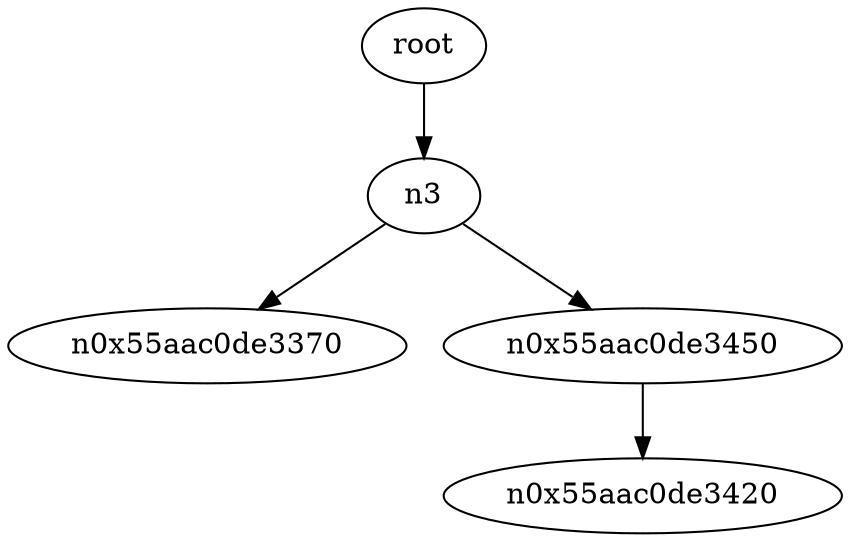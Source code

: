 digraph G {
n2 [label="root"];
n2 -> n3;
n3 -> n0x55aac0de3370;
n3 -> n0x55aac0de3450;
n0x55aac0de3450 -> n0x55aac0de3420;
}
